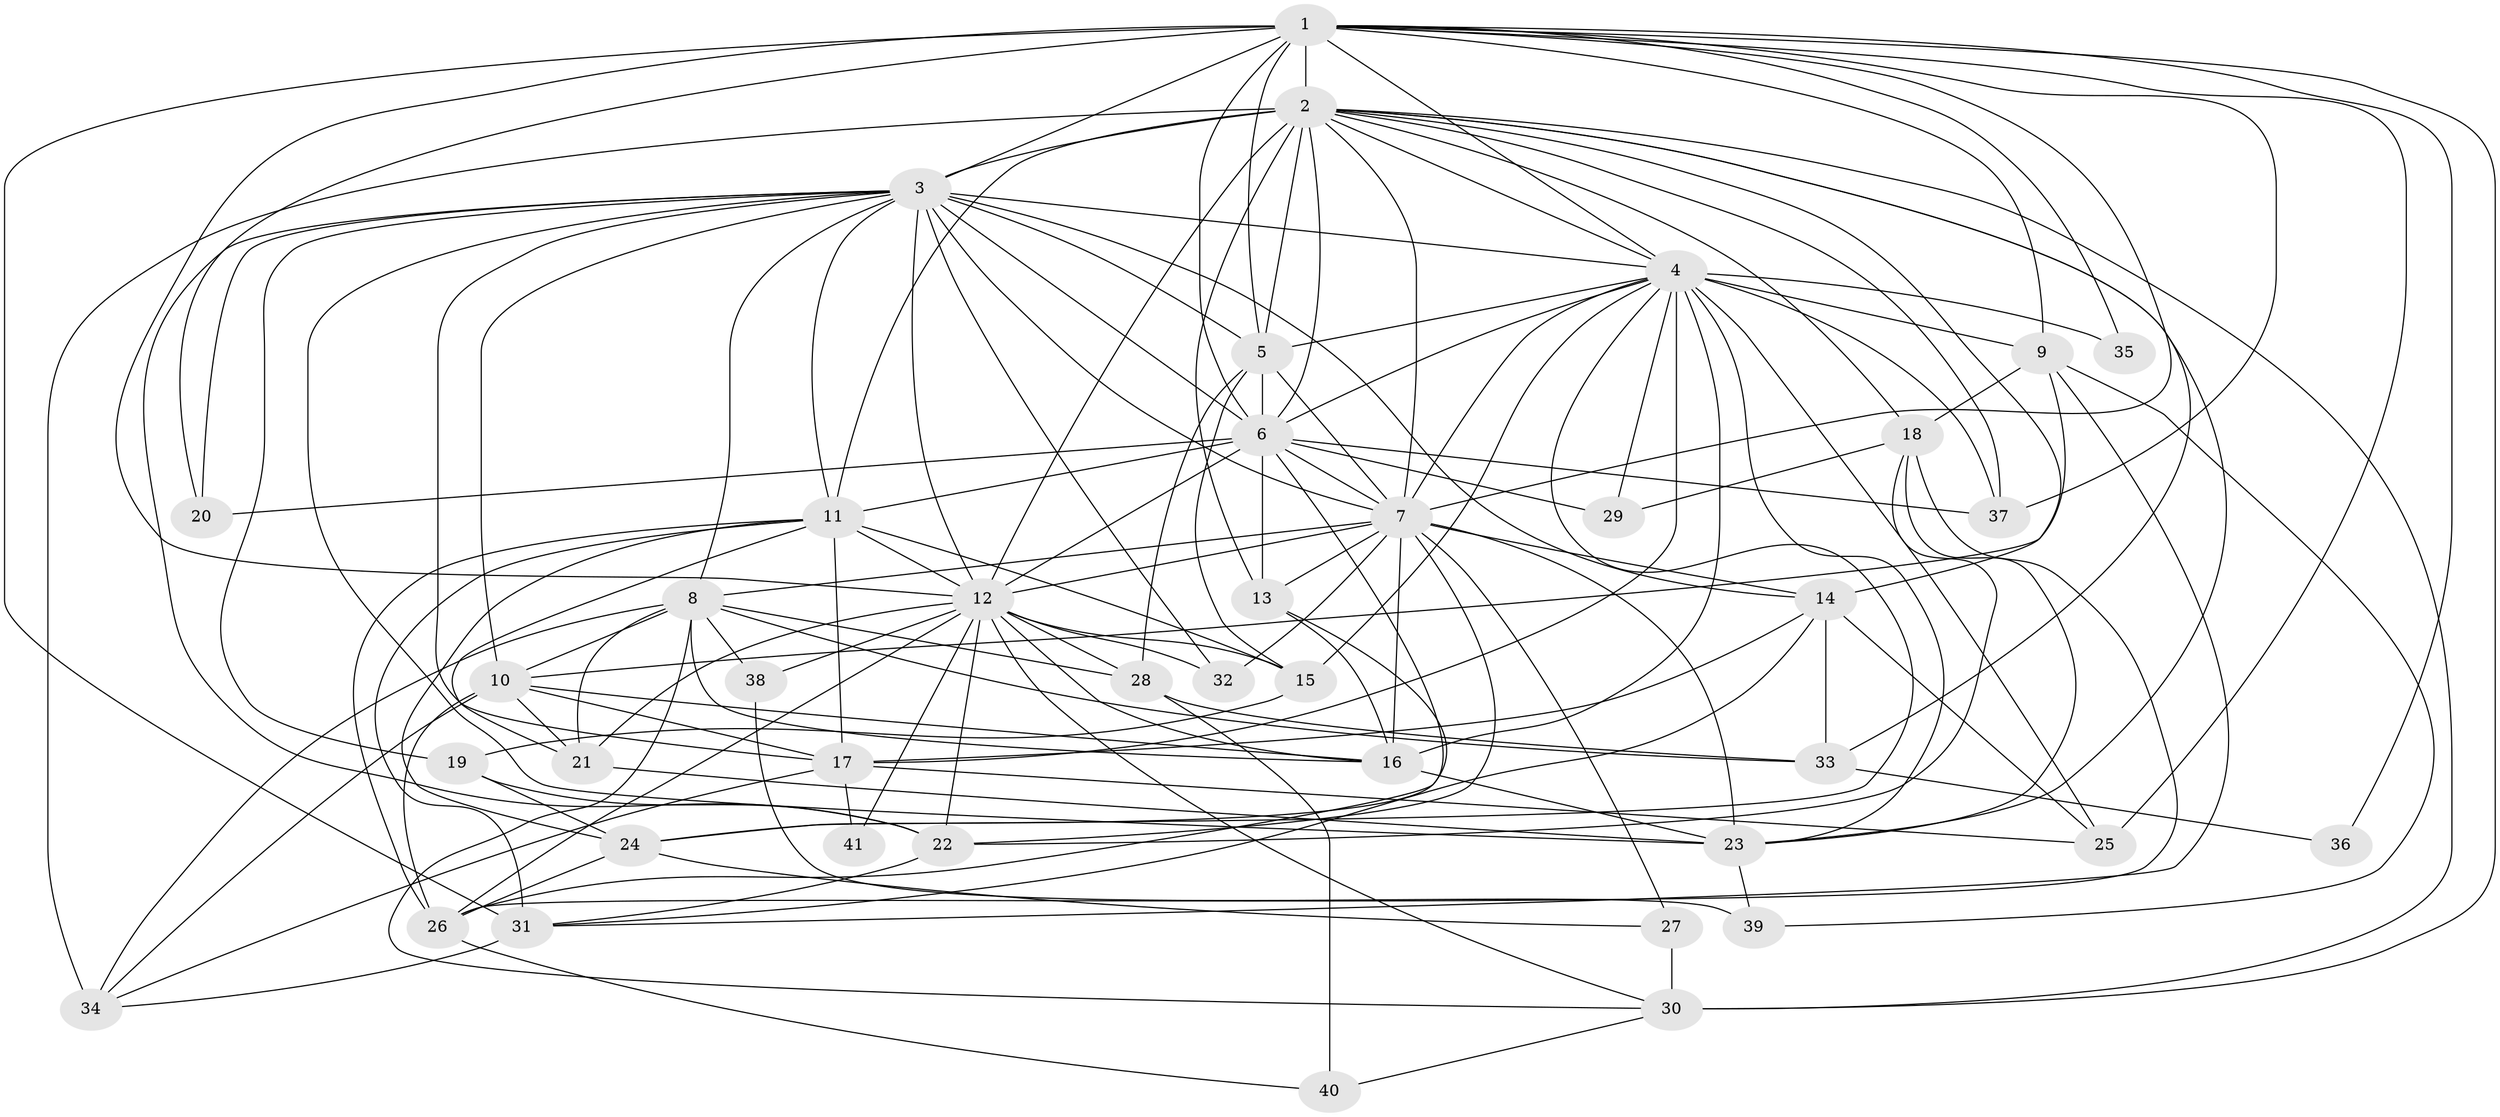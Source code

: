 // original degree distribution, {15: 0.007936507936507936, 20: 0.007936507936507936, 19: 0.015873015873015872, 25: 0.015873015873015872, 18: 0.015873015873015872, 17: 0.007936507936507936, 21: 0.015873015873015872, 2: 0.5476190476190477, 4: 0.10317460317460317, 7: 0.023809523809523808, 6: 0.015873015873015872, 5: 0.06349206349206349, 3: 0.14285714285714285, 11: 0.007936507936507936, 8: 0.007936507936507936}
// Generated by graph-tools (version 1.1) at 2025/49/03/04/25 22:49:50]
// undirected, 41 vertices, 143 edges
graph export_dot {
  node [color=gray90,style=filled];
  1;
  2;
  3;
  4;
  5;
  6;
  7;
  8;
  9;
  10;
  11;
  12;
  13;
  14;
  15;
  16;
  17;
  18;
  19;
  20;
  21;
  22;
  23;
  24;
  25;
  26;
  27;
  28;
  29;
  30;
  31;
  32;
  33;
  34;
  35;
  36;
  37;
  38;
  39;
  40;
  41;
  1 -- 2 [weight=4.0];
  1 -- 3 [weight=4.0];
  1 -- 4 [weight=2.0];
  1 -- 5 [weight=3.0];
  1 -- 6 [weight=2.0];
  1 -- 7 [weight=2.0];
  1 -- 9 [weight=2.0];
  1 -- 12 [weight=1.0];
  1 -- 20 [weight=1.0];
  1 -- 25 [weight=1.0];
  1 -- 30 [weight=1.0];
  1 -- 31 [weight=3.0];
  1 -- 35 [weight=2.0];
  1 -- 36 [weight=1.0];
  1 -- 37 [weight=1.0];
  2 -- 3 [weight=4.0];
  2 -- 4 [weight=2.0];
  2 -- 5 [weight=2.0];
  2 -- 6 [weight=3.0];
  2 -- 7 [weight=2.0];
  2 -- 11 [weight=1.0];
  2 -- 12 [weight=2.0];
  2 -- 13 [weight=1.0];
  2 -- 14 [weight=1.0];
  2 -- 18 [weight=2.0];
  2 -- 23 [weight=1.0];
  2 -- 30 [weight=2.0];
  2 -- 33 [weight=1.0];
  2 -- 34 [weight=4.0];
  2 -- 37 [weight=1.0];
  3 -- 4 [weight=3.0];
  3 -- 5 [weight=2.0];
  3 -- 6 [weight=2.0];
  3 -- 7 [weight=3.0];
  3 -- 8 [weight=1.0];
  3 -- 10 [weight=2.0];
  3 -- 11 [weight=1.0];
  3 -- 12 [weight=2.0];
  3 -- 14 [weight=1.0];
  3 -- 17 [weight=1.0];
  3 -- 19 [weight=3.0];
  3 -- 20 [weight=1.0];
  3 -- 22 [weight=1.0];
  3 -- 23 [weight=1.0];
  3 -- 32 [weight=1.0];
  4 -- 5 [weight=1.0];
  4 -- 6 [weight=1.0];
  4 -- 7 [weight=1.0];
  4 -- 9 [weight=1.0];
  4 -- 15 [weight=1.0];
  4 -- 16 [weight=1.0];
  4 -- 17 [weight=5.0];
  4 -- 23 [weight=2.0];
  4 -- 24 [weight=1.0];
  4 -- 25 [weight=1.0];
  4 -- 29 [weight=1.0];
  4 -- 35 [weight=1.0];
  4 -- 37 [weight=1.0];
  5 -- 6 [weight=7.0];
  5 -- 7 [weight=1.0];
  5 -- 15 [weight=1.0];
  5 -- 28 [weight=1.0];
  6 -- 7 [weight=1.0];
  6 -- 11 [weight=6.0];
  6 -- 12 [weight=5.0];
  6 -- 13 [weight=2.0];
  6 -- 20 [weight=1.0];
  6 -- 24 [weight=1.0];
  6 -- 29 [weight=1.0];
  6 -- 37 [weight=2.0];
  7 -- 8 [weight=1.0];
  7 -- 12 [weight=1.0];
  7 -- 13 [weight=1.0];
  7 -- 14 [weight=2.0];
  7 -- 16 [weight=2.0];
  7 -- 22 [weight=1.0];
  7 -- 23 [weight=1.0];
  7 -- 27 [weight=3.0];
  7 -- 32 [weight=1.0];
  8 -- 10 [weight=2.0];
  8 -- 16 [weight=1.0];
  8 -- 21 [weight=1.0];
  8 -- 28 [weight=1.0];
  8 -- 30 [weight=1.0];
  8 -- 33 [weight=1.0];
  8 -- 34 [weight=1.0];
  8 -- 38 [weight=1.0];
  9 -- 10 [weight=1.0];
  9 -- 18 [weight=1.0];
  9 -- 31 [weight=1.0];
  9 -- 39 [weight=1.0];
  10 -- 16 [weight=1.0];
  10 -- 17 [weight=1.0];
  10 -- 21 [weight=1.0];
  10 -- 26 [weight=3.0];
  10 -- 34 [weight=1.0];
  11 -- 12 [weight=1.0];
  11 -- 15 [weight=1.0];
  11 -- 17 [weight=1.0];
  11 -- 21 [weight=1.0];
  11 -- 24 [weight=1.0];
  11 -- 26 [weight=1.0];
  11 -- 31 [weight=1.0];
  12 -- 15 [weight=1.0];
  12 -- 16 [weight=1.0];
  12 -- 21 [weight=1.0];
  12 -- 22 [weight=1.0];
  12 -- 26 [weight=1.0];
  12 -- 28 [weight=1.0];
  12 -- 30 [weight=1.0];
  12 -- 32 [weight=1.0];
  12 -- 38 [weight=1.0];
  12 -- 41 [weight=1.0];
  13 -- 16 [weight=1.0];
  13 -- 26 [weight=1.0];
  14 -- 17 [weight=1.0];
  14 -- 25 [weight=1.0];
  14 -- 31 [weight=1.0];
  14 -- 33 [weight=1.0];
  15 -- 19 [weight=1.0];
  16 -- 23 [weight=7.0];
  17 -- 25 [weight=1.0];
  17 -- 34 [weight=1.0];
  17 -- 41 [weight=1.0];
  18 -- 22 [weight=1.0];
  18 -- 23 [weight=1.0];
  18 -- 26 [weight=1.0];
  18 -- 29 [weight=1.0];
  19 -- 22 [weight=1.0];
  19 -- 24 [weight=1.0];
  21 -- 23 [weight=1.0];
  22 -- 31 [weight=1.0];
  23 -- 39 [weight=1.0];
  24 -- 26 [weight=1.0];
  24 -- 27 [weight=1.0];
  26 -- 40 [weight=1.0];
  27 -- 30 [weight=1.0];
  28 -- 33 [weight=1.0];
  28 -- 40 [weight=1.0];
  30 -- 40 [weight=1.0];
  31 -- 34 [weight=1.0];
  33 -- 36 [weight=1.0];
  38 -- 39 [weight=1.0];
}
